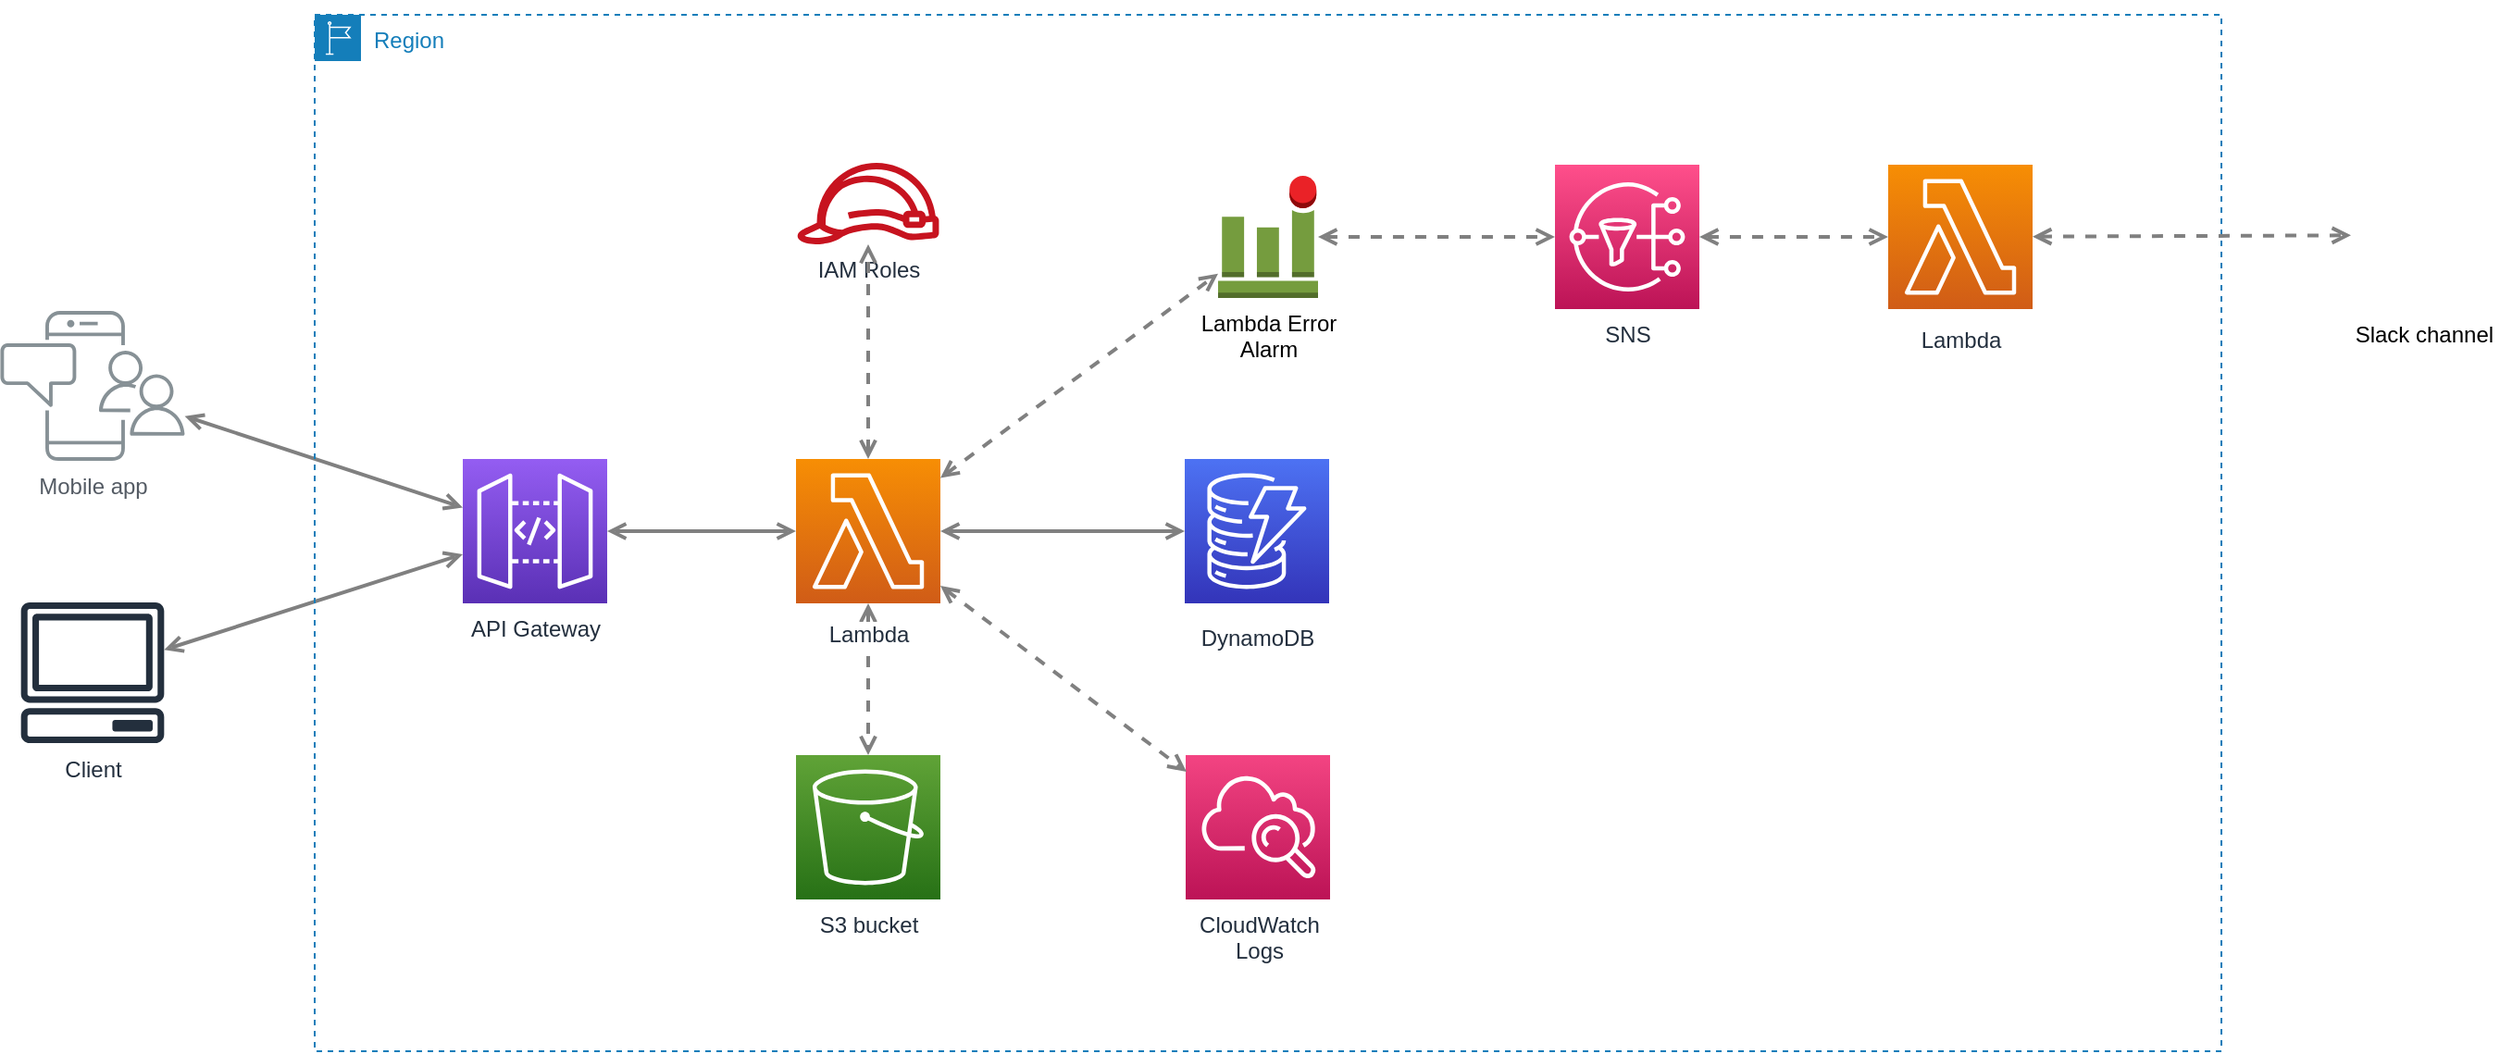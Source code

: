 <mxfile version="20.8.10" type="device"><diagram id="TV-9DVPVT2rMkenX0t_e" name="Page-1"><mxGraphModel dx="1600" dy="757" grid="1" gridSize="10" guides="1" tooltips="1" connect="1" arrows="1" fold="1" page="1" pageScale="1" pageWidth="850" pageHeight="1100" background="#FFFFFF" math="0" shadow="0"><root><mxCell id="0"/><mxCell id="1" parent="0"/><mxCell id="UnLVat5YAug4ZUsQkbrc-16" style="rounded=0;orthogonalLoop=1;jettySize=auto;html=1;startArrow=open;startFill=0;endArrow=open;endFill=0;strokeWidth=2;strokeColor=#808080;" edge="1" parent="1" source="UnLVat5YAug4ZUsQkbrc-33" target="UnLVat5YAug4ZUsQkbrc-24"><mxGeometry relative="1" as="geometry"><mxPoint x="140" y="445.292" as="sourcePoint"/></mxGeometry></mxCell><mxCell id="UnLVat5YAug4ZUsQkbrc-17" style="rounded=0;orthogonalLoop=1;jettySize=auto;html=1;startArrow=open;startFill=0;endArrow=open;endFill=0;strokeWidth=2;strokeColor=#808080;" edge="1" parent="1" source="UnLVat5YAug4ZUsQkbrc-18" target="UnLVat5YAug4ZUsQkbrc-24"><mxGeometry relative="1" as="geometry"/></mxCell><mxCell id="UnLVat5YAug4ZUsQkbrc-18" value="Mobile app" style="outlineConnect=0;gradientColor=none;fontColor=#545B64;strokeColor=none;fillColor=#879196;dashed=0;verticalLabelPosition=bottom;verticalAlign=top;align=center;html=1;fontSize=12;fontStyle=0;aspect=fixed;shape=mxgraph.aws4.illustration_notification;pointerEvents=1;labelBackgroundColor=#ffffff;" vertex="1" parent="1"><mxGeometry x="40" y="200" width="100" height="81" as="geometry"/></mxCell><mxCell id="UnLVat5YAug4ZUsQkbrc-19" value="Region" style="points=[[0,0],[0.25,0],[0.5,0],[0.75,0],[1,0],[1,0.25],[1,0.5],[1,0.75],[1,1],[0.75,1],[0.5,1],[0.25,1],[0,1],[0,0.75],[0,0.5],[0,0.25]];outlineConnect=0;gradientColor=none;html=1;whiteSpace=wrap;fontSize=12;fontStyle=0;container=1;pointerEvents=0;collapsible=0;recursiveResize=0;shape=mxgraph.aws4.group;grIcon=mxgraph.aws4.group_region;strokeColor=#147EBA;fillColor=none;verticalAlign=top;align=left;spacingLeft=30;fontColor=#147EBA;dashed=1;" vertex="1" parent="1"><mxGeometry x="210" y="40" width="1030" height="560" as="geometry"/></mxCell><mxCell id="UnLVat5YAug4ZUsQkbrc-20" value="S3 bucket" style="outlineConnect=0;fontColor=#232F3E;gradientColor=#60A337;gradientDirection=north;fillColor=#277116;strokeColor=#ffffff;dashed=0;verticalLabelPosition=bottom;verticalAlign=top;align=center;html=1;fontSize=12;fontStyle=0;aspect=fixed;shape=mxgraph.aws4.resourceIcon;resIcon=mxgraph.aws4.s3;labelBackgroundColor=#ffffff;" vertex="1" parent="UnLVat5YAug4ZUsQkbrc-19"><mxGeometry x="260.0" y="400" width="78" height="78" as="geometry"/></mxCell><mxCell id="UnLVat5YAug4ZUsQkbrc-21" style="rounded=0;orthogonalLoop=1;jettySize=auto;html=1;startArrow=open;startFill=0;endArrow=open;endFill=0;strokeWidth=2;strokeColor=#808080;dashed=1;" edge="1" parent="UnLVat5YAug4ZUsQkbrc-19" source="UnLVat5YAug4ZUsQkbrc-30" target="UnLVat5YAug4ZUsQkbrc-20"><mxGeometry relative="1" as="geometry"/></mxCell><mxCell id="UnLVat5YAug4ZUsQkbrc-22" value="IAM Roles" style="outlineConnect=0;fontColor=#232F3E;gradientColor=none;fillColor=#C7131F;strokeColor=none;dashed=0;verticalLabelPosition=bottom;verticalAlign=top;align=center;html=1;fontSize=12;fontStyle=0;aspect=fixed;pointerEvents=1;shape=mxgraph.aws4.role;labelBackgroundColor=#ffffff;" vertex="1" parent="UnLVat5YAug4ZUsQkbrc-19"><mxGeometry x="260.0" y="80" width="78" height="44" as="geometry"/></mxCell><mxCell id="UnLVat5YAug4ZUsQkbrc-23" style="rounded=0;orthogonalLoop=1;jettySize=auto;html=1;startArrow=open;startFill=0;endArrow=open;endFill=0;strokeWidth=2;strokeColor=#808080;dashed=1;" edge="1" parent="UnLVat5YAug4ZUsQkbrc-19" source="UnLVat5YAug4ZUsQkbrc-30" target="UnLVat5YAug4ZUsQkbrc-22"><mxGeometry relative="1" as="geometry"/></mxCell><mxCell id="UnLVat5YAug4ZUsQkbrc-24" value="API&amp;nbsp;Gateway" style="outlineConnect=0;fontColor=#232F3E;gradientColor=#945DF2;gradientDirection=north;fillColor=#5A30B5;strokeColor=#ffffff;dashed=0;verticalLabelPosition=bottom;verticalAlign=top;align=center;html=1;fontSize=12;fontStyle=0;aspect=fixed;shape=mxgraph.aws4.resourceIcon;resIcon=mxgraph.aws4.api_gateway;labelBackgroundColor=#ffffff;" vertex="1" parent="UnLVat5YAug4ZUsQkbrc-19"><mxGeometry x="80" y="240" width="78" height="78" as="geometry"/></mxCell><mxCell id="UnLVat5YAug4ZUsQkbrc-25" style="rounded=0;orthogonalLoop=1;jettySize=auto;html=1;startArrow=open;startFill=0;endArrow=open;endFill=0;strokeWidth=2;strokeColor=#808080;" edge="1" parent="UnLVat5YAug4ZUsQkbrc-19" source="UnLVat5YAug4ZUsQkbrc-30" target="UnLVat5YAug4ZUsQkbrc-24"><mxGeometry relative="1" as="geometry"/></mxCell><mxCell id="UnLVat5YAug4ZUsQkbrc-26" value="CloudWatch&lt;br&gt;Logs" style="outlineConnect=0;fontColor=#232F3E;gradientColor=#F34482;gradientDirection=north;fillColor=#BC1356;strokeColor=#ffffff;dashed=0;verticalLabelPosition=bottom;verticalAlign=top;align=center;html=1;fontSize=12;fontStyle=0;aspect=fixed;shape=mxgraph.aws4.resourceIcon;resIcon=mxgraph.aws4.cloudwatch;labelBackgroundColor=#ffffff;" vertex="1" parent="UnLVat5YAug4ZUsQkbrc-19"><mxGeometry x="470.5" y="400" width="78" height="78" as="geometry"/></mxCell><mxCell id="UnLVat5YAug4ZUsQkbrc-27" style="rounded=0;orthogonalLoop=1;jettySize=auto;html=1;startArrow=open;startFill=0;endArrow=open;endFill=0;strokeWidth=2;strokeColor=#808080;dashed=1;" edge="1" parent="UnLVat5YAug4ZUsQkbrc-19" source="UnLVat5YAug4ZUsQkbrc-30"><mxGeometry relative="1" as="geometry"><mxPoint x="471" y="409" as="targetPoint"/></mxGeometry></mxCell><mxCell id="UnLVat5YAug4ZUsQkbrc-34" value="&lt;font color=&quot;#000000&quot;&gt;Lambda Error&lt;br&gt;Alarm&lt;/font&gt;" style="outlineConnect=0;dashed=0;verticalLabelPosition=bottom;verticalAlign=top;align=center;html=1;shape=mxgraph.aws3.alarm;fillColor=#759C3E;gradientColor=none;" vertex="1" parent="UnLVat5YAug4ZUsQkbrc-19"><mxGeometry x="488" y="87" width="54" height="66" as="geometry"/></mxCell><mxCell id="UnLVat5YAug4ZUsQkbrc-30" value="Lambda" style="outlineConnect=0;fontColor=#232F3E;gradientColor=#F78E04;gradientDirection=north;fillColor=#D05C17;strokeColor=#ffffff;dashed=0;verticalLabelPosition=bottom;verticalAlign=top;align=center;html=1;fontSize=12;fontStyle=0;aspect=fixed;shape=mxgraph.aws4.resourceIcon;resIcon=mxgraph.aws4.lambda;labelBackgroundColor=#ffffff;spacingTop=3;" vertex="1" parent="UnLVat5YAug4ZUsQkbrc-19"><mxGeometry x="260" y="240" width="78" height="78" as="geometry"/></mxCell><mxCell id="UnLVat5YAug4ZUsQkbrc-31" style="rounded=0;orthogonalLoop=1;jettySize=auto;html=1;startArrow=open;startFill=0;endArrow=open;endFill=0;strokeWidth=2;strokeColor=#808080;" edge="1" parent="UnLVat5YAug4ZUsQkbrc-19" source="UnLVat5YAug4ZUsQkbrc-30" target="UnLVat5YAug4ZUsQkbrc-29"><mxGeometry relative="1" as="geometry"/></mxCell><mxCell id="UnLVat5YAug4ZUsQkbrc-29" value="DynamoDB" style="outlineConnect=0;fontColor=#232F3E;gradientColor=#4D72F3;gradientDirection=north;fillColor=#3334B9;strokeColor=#ffffff;dashed=0;verticalLabelPosition=bottom;verticalAlign=top;align=center;html=1;fontSize=12;fontStyle=0;aspect=fixed;shape=mxgraph.aws4.resourceIcon;resIcon=mxgraph.aws4.dynamodb;labelBackgroundColor=#ffffff;spacingTop=5;" vertex="1" parent="UnLVat5YAug4ZUsQkbrc-19"><mxGeometry x="470.0" y="240" width="78" height="78" as="geometry"/></mxCell><mxCell id="UnLVat5YAug4ZUsQkbrc-36" style="rounded=0;orthogonalLoop=1;jettySize=auto;html=1;startArrow=open;startFill=0;endArrow=open;endFill=0;strokeWidth=2;strokeColor=#808080;dashed=1;" edge="1" parent="UnLVat5YAug4ZUsQkbrc-19" source="UnLVat5YAug4ZUsQkbrc-30" target="UnLVat5YAug4ZUsQkbrc-34"><mxGeometry relative="1" as="geometry"><mxPoint x="309" y="250.0" as="sourcePoint"/><mxPoint x="309.0" y="134" as="targetPoint"/></mxGeometry></mxCell><mxCell id="UnLVat5YAug4ZUsQkbrc-39" value="SNS" style="sketch=0;points=[[0,0,0],[0.25,0,0],[0.5,0,0],[0.75,0,0],[1,0,0],[0,1,0],[0.25,1,0],[0.5,1,0],[0.75,1,0],[1,1,0],[0,0.25,0],[0,0.5,0],[0,0.75,0],[1,0.25,0],[1,0.5,0],[1,0.75,0]];outlineConnect=0;fontColor=#232F3E;gradientColor=#FF4F8B;gradientDirection=north;fillColor=#BC1356;strokeColor=#ffffff;dashed=0;verticalLabelPosition=bottom;verticalAlign=top;align=center;html=1;fontSize=12;fontStyle=0;aspect=fixed;shape=mxgraph.aws4.resourceIcon;resIcon=mxgraph.aws4.sns;" vertex="1" parent="UnLVat5YAug4ZUsQkbrc-19"><mxGeometry x="670" y="81" width="78" height="78" as="geometry"/></mxCell><mxCell id="UnLVat5YAug4ZUsQkbrc-38" style="rounded=0;orthogonalLoop=1;jettySize=auto;html=1;startArrow=open;startFill=0;endArrow=open;endFill=0;strokeWidth=2;strokeColor=#808080;dashed=1;" edge="1" parent="UnLVat5YAug4ZUsQkbrc-19" source="UnLVat5YAug4ZUsQkbrc-34" target="UnLVat5YAug4ZUsQkbrc-39"><mxGeometry relative="1" as="geometry"><mxPoint x="348" y="256.207" as="sourcePoint"/><mxPoint x="492.5" y="134.703" as="targetPoint"/></mxGeometry></mxCell><mxCell id="UnLVat5YAug4ZUsQkbrc-42" value="Lambda" style="outlineConnect=0;fontColor=#232F3E;gradientColor=#F78E04;gradientDirection=north;fillColor=#D05C17;strokeColor=#ffffff;dashed=0;verticalLabelPosition=bottom;verticalAlign=top;align=center;html=1;fontSize=12;fontStyle=0;aspect=fixed;shape=mxgraph.aws4.resourceIcon;resIcon=mxgraph.aws4.lambda;labelBackgroundColor=#ffffff;spacingTop=3;" vertex="1" parent="UnLVat5YAug4ZUsQkbrc-19"><mxGeometry x="850" y="81" width="78" height="78" as="geometry"/></mxCell><mxCell id="UnLVat5YAug4ZUsQkbrc-41" style="rounded=0;orthogonalLoop=1;jettySize=auto;html=1;startArrow=open;startFill=0;endArrow=open;endFill=0;strokeWidth=2;strokeColor=#808080;dashed=1;" edge="1" parent="UnLVat5YAug4ZUsQkbrc-19" source="UnLVat5YAug4ZUsQkbrc-39" target="UnLVat5YAug4ZUsQkbrc-42"><mxGeometry relative="1" as="geometry"><mxPoint x="700" y="110" as="sourcePoint"/><mxPoint x="680" y="118.389" as="targetPoint"/></mxGeometry></mxCell><mxCell id="UnLVat5YAug4ZUsQkbrc-32" style="edgeStyle=none;rounded=0;orthogonalLoop=1;jettySize=auto;html=1;entryX=0.5;entryY=0;entryDx=0;entryDy=0;" edge="1" parent="1" source="UnLVat5YAug4ZUsQkbrc-19" target="UnLVat5YAug4ZUsQkbrc-19"><mxGeometry relative="1" as="geometry"/></mxCell><mxCell id="UnLVat5YAug4ZUsQkbrc-33" value="Client" style="sketch=0;outlineConnect=0;fontColor=#232F3E;gradientColor=none;fillColor=#232F3D;strokeColor=none;dashed=0;verticalLabelPosition=bottom;verticalAlign=top;align=center;html=1;fontSize=12;fontStyle=0;aspect=fixed;pointerEvents=1;shape=mxgraph.aws4.client;" vertex="1" parent="1"><mxGeometry x="51" y="357.5" width="78" height="76" as="geometry"/></mxCell><mxCell id="UnLVat5YAug4ZUsQkbrc-35" value="Slack channel" style="shape=image;verticalLabelPosition=bottom;labelBackgroundColor=default;verticalAlign=top;aspect=fixed;imageAspect=0;image=https://d33wubrfki0l68.cloudfront.net/440eab0e0067a780b31c30b775d4a6aeb45bb684/addc7/assets/images/tool-icons/slack.png;" vertex="1" parent="1"><mxGeometry x="1310" y="119" width="79.38" height="80" as="geometry"/></mxCell><mxCell id="UnLVat5YAug4ZUsQkbrc-43" style="rounded=0;orthogonalLoop=1;jettySize=auto;html=1;startArrow=open;startFill=0;endArrow=open;endFill=0;strokeWidth=2;strokeColor=#808080;dashed=1;" edge="1" parent="1" source="UnLVat5YAug4ZUsQkbrc-42" target="UnLVat5YAug4ZUsQkbrc-35"><mxGeometry relative="1" as="geometry"><mxPoint x="1330" y="270" as="sourcePoint"/><mxPoint x="1070" y="170.0" as="targetPoint"/></mxGeometry></mxCell></root></mxGraphModel></diagram></mxfile>